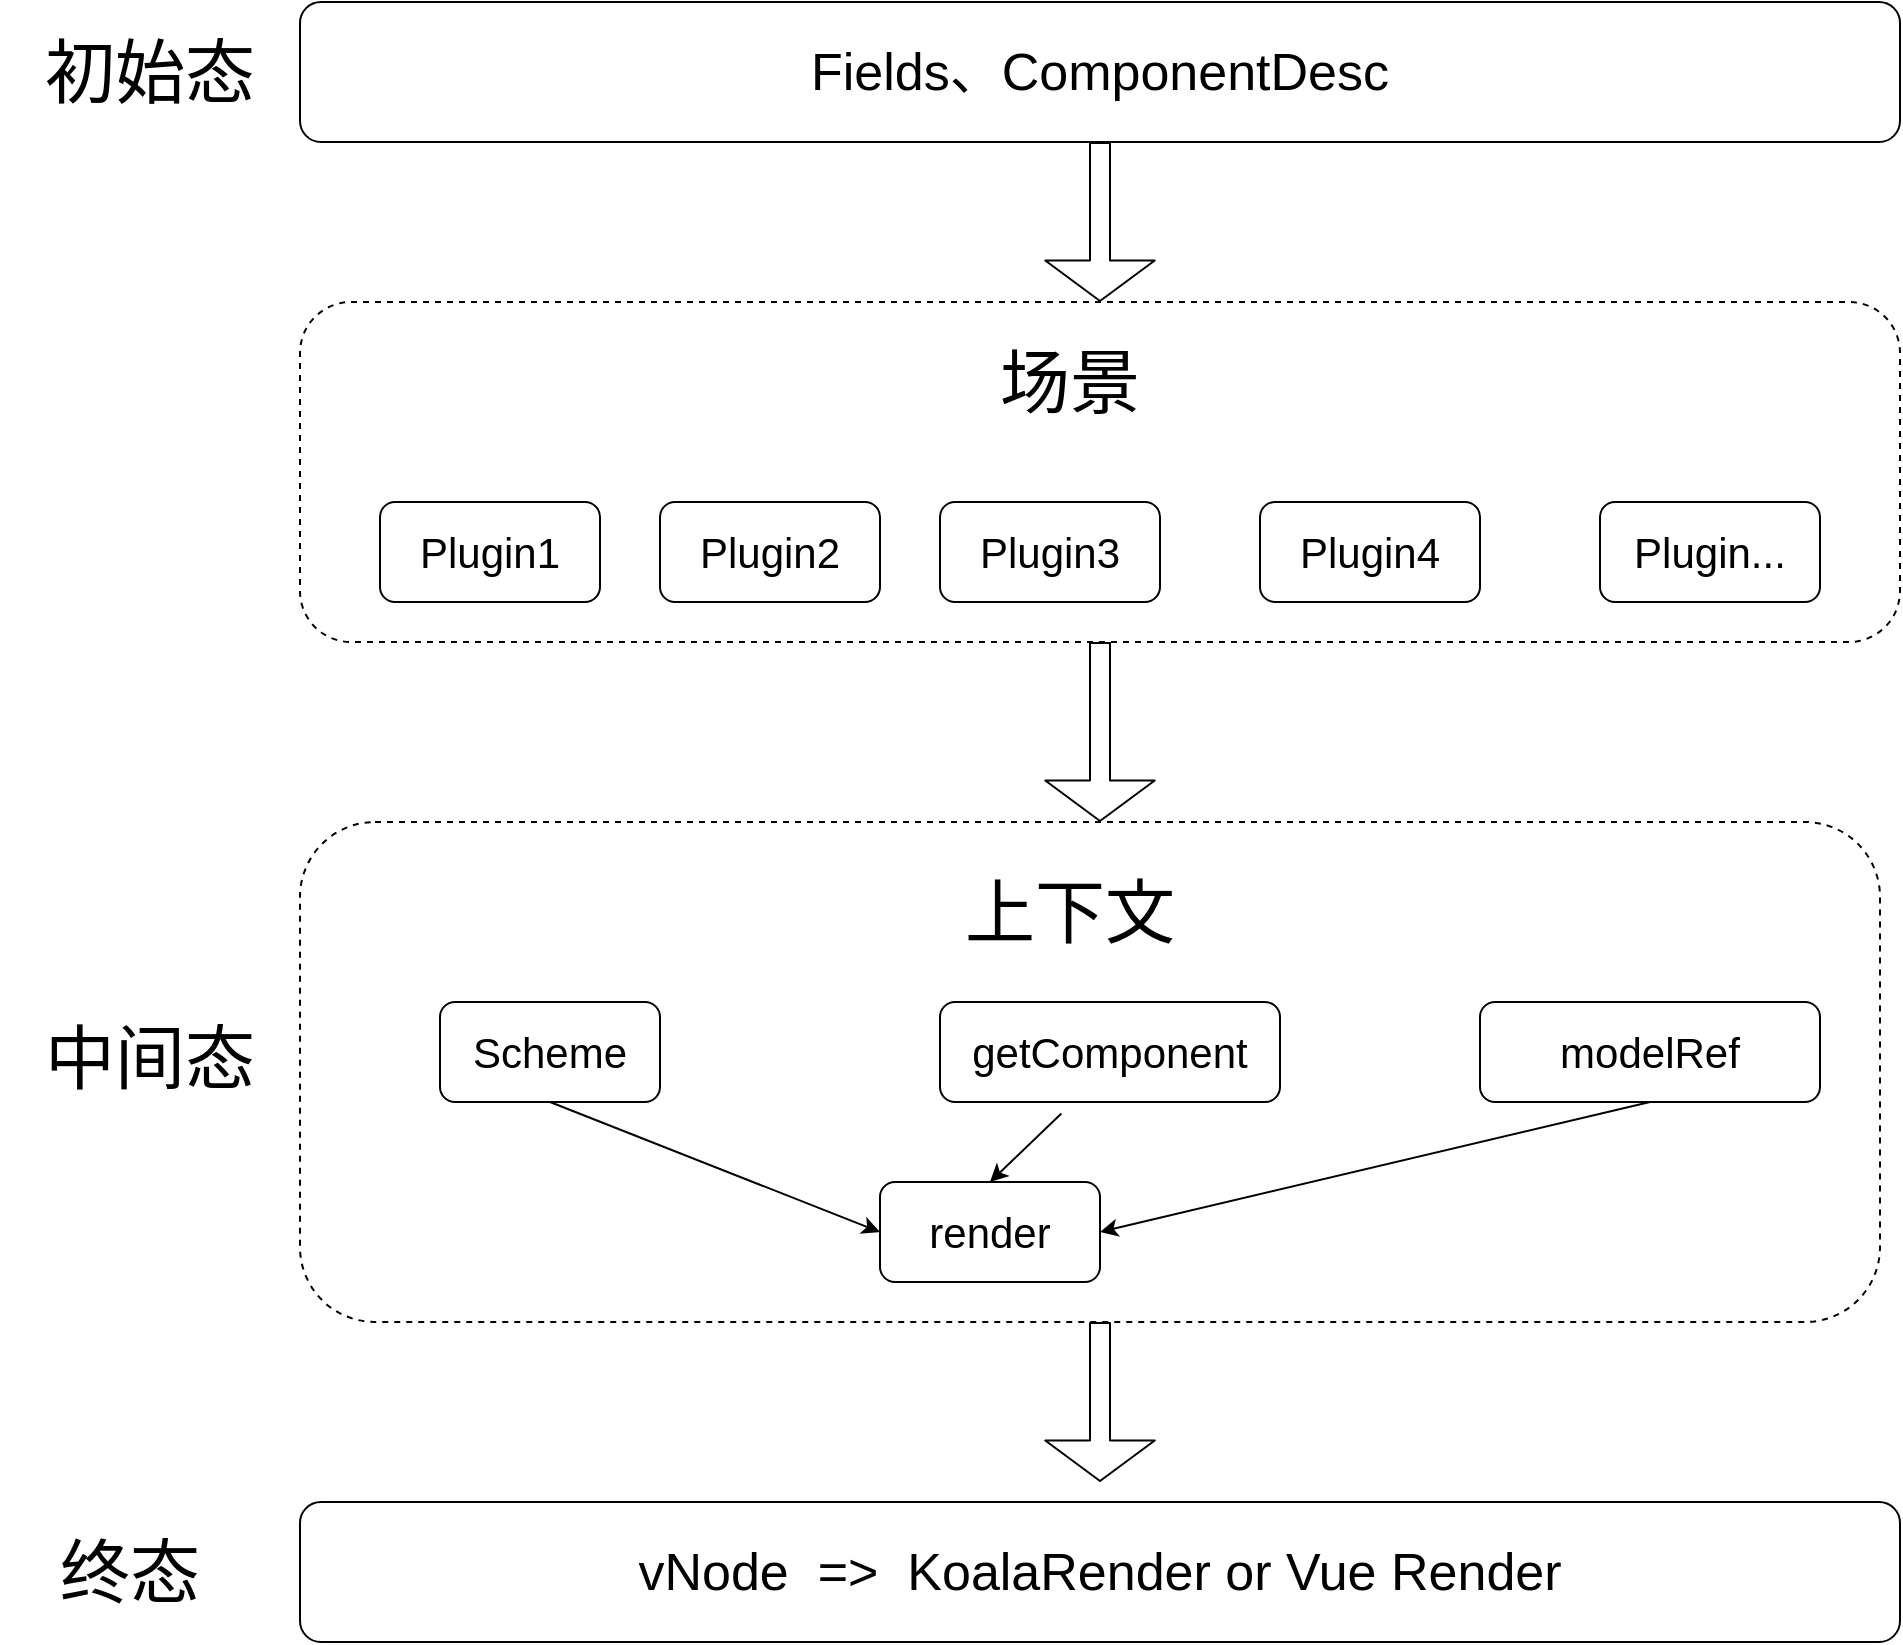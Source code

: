<mxfile>
    <diagram id="ZHnnz-fFuCg1XqXFPC6J" name="原图图">
        <mxGraphModel dx="1386" dy="826" grid="1" gridSize="10" guides="1" tooltips="1" connect="1" arrows="1" fold="1" page="1" pageScale="1" pageWidth="1200" pageHeight="1920" background="none" math="0" shadow="0">
            <root>
                <mxCell id="8EWd1xhJfRFUhPiCfJxK-0"/>
                <mxCell id="8EWd1xhJfRFUhPiCfJxK-1" parent="8EWd1xhJfRFUhPiCfJxK-0"/>
                <mxCell id="DwGz0jpXQfFEOZT0aRM2-9" value="Fields、ComponentDesc" style="rounded=1;whiteSpace=wrap;html=1;fontSize=26;fillColor=none;" parent="8EWd1xhJfRFUhPiCfJxK-1" vertex="1">
                    <mxGeometry x="160" y="160" width="800" height="70" as="geometry"/>
                </mxCell>
                <mxCell id="0" value="" style="rounded=1;whiteSpace=wrap;html=1;fontSize=26;fillColor=none;dashed=1;" parent="8EWd1xhJfRFUhPiCfJxK-1" vertex="1">
                    <mxGeometry x="160" y="570" width="790" height="250" as="geometry"/>
                </mxCell>
                <mxCell id="2" value="" style="rounded=1;whiteSpace=wrap;html=1;fontSize=26;fillColor=none;dashed=1;" parent="8EWd1xhJfRFUhPiCfJxK-1" vertex="1">
                    <mxGeometry x="160" y="310" width="800" height="170" as="geometry"/>
                </mxCell>
                <mxCell id="3" value="Plugin1" style="rounded=1;whiteSpace=wrap;html=1;fontSize=21;fillColor=none;" parent="8EWd1xhJfRFUhPiCfJxK-1" vertex="1">
                    <mxGeometry x="200" y="410" width="110" height="50" as="geometry"/>
                </mxCell>
                <mxCell id="8" value="场景" style="text;html=1;strokeColor=none;fillColor=none;align=center;verticalAlign=middle;whiteSpace=wrap;rounded=0;dashed=1;fontSize=35;" parent="8EWd1xhJfRFUhPiCfJxK-1" vertex="1">
                    <mxGeometry x="500" y="330" width="90" height="40" as="geometry"/>
                </mxCell>
                <mxCell id="9" value="Plugin2" style="rounded=1;whiteSpace=wrap;html=1;fontSize=21;fillColor=none;" parent="8EWd1xhJfRFUhPiCfJxK-1" vertex="1">
                    <mxGeometry x="340" y="410" width="110" height="50" as="geometry"/>
                </mxCell>
                <mxCell id="10" value="Plugin3" style="rounded=1;whiteSpace=wrap;html=1;fontSize=21;fillColor=none;" parent="8EWd1xhJfRFUhPiCfJxK-1" vertex="1">
                    <mxGeometry x="480" y="410" width="110" height="50" as="geometry"/>
                </mxCell>
                <mxCell id="11" value="Plugin4" style="rounded=1;whiteSpace=wrap;html=1;fontSize=21;fillColor=none;" parent="8EWd1xhJfRFUhPiCfJxK-1" vertex="1">
                    <mxGeometry x="640" y="410" width="110" height="50" as="geometry"/>
                </mxCell>
                <mxCell id="12" value="Plugin..." style="rounded=1;whiteSpace=wrap;html=1;fontSize=21;fillColor=none;" parent="8EWd1xhJfRFUhPiCfJxK-1" vertex="1">
                    <mxGeometry x="810" y="410" width="110" height="50" as="geometry"/>
                </mxCell>
                <mxCell id="13" value="上下文" style="text;html=1;strokeColor=none;fillColor=none;align=center;verticalAlign=middle;whiteSpace=wrap;rounded=0;dashed=1;fontSize=35;" parent="8EWd1xhJfRFUhPiCfJxK-1" vertex="1">
                    <mxGeometry x="460" y="590" width="170" height="50" as="geometry"/>
                </mxCell>
                <mxCell id="14" value="Scheme" style="rounded=1;whiteSpace=wrap;html=1;fontSize=21;fillColor=none;" parent="8EWd1xhJfRFUhPiCfJxK-1" vertex="1">
                    <mxGeometry x="230" y="660" width="110" height="50" as="geometry"/>
                </mxCell>
                <mxCell id="15" value="render" style="rounded=1;whiteSpace=wrap;html=1;fontSize=21;fillColor=none;" parent="8EWd1xhJfRFUhPiCfJxK-1" vertex="1">
                    <mxGeometry x="450" y="750" width="110" height="50" as="geometry"/>
                </mxCell>
                <mxCell id="16" value="getComponent" style="rounded=1;whiteSpace=wrap;html=1;fontSize=21;fillColor=none;" parent="8EWd1xhJfRFUhPiCfJxK-1" vertex="1">
                    <mxGeometry x="480" y="660" width="170" height="50" as="geometry"/>
                </mxCell>
                <mxCell id="17" value="modelRef" style="rounded=1;whiteSpace=wrap;html=1;fontSize=21;fillColor=none;" parent="8EWd1xhJfRFUhPiCfJxK-1" vertex="1">
                    <mxGeometry x="750" y="660" width="170" height="50" as="geometry"/>
                </mxCell>
                <mxCell id="19" value="" style="shape=flexArrow;endArrow=classic;html=1;fontSize=35;exitX=0.5;exitY=1;exitDx=0;exitDy=0;endWidth=43.75;endSize=6.412;" parent="8EWd1xhJfRFUhPiCfJxK-1" source="2" edge="1">
                    <mxGeometry width="50" height="50" relative="1" as="geometry">
                        <mxPoint x="560" y="490" as="sourcePoint"/>
                        <mxPoint x="560" y="570" as="targetPoint"/>
                    </mxGeometry>
                </mxCell>
                <mxCell id="20" value="" style="shape=flexArrow;endArrow=classic;html=1;fontSize=35;exitX=0.5;exitY=1;exitDx=0;exitDy=0;endWidth=43.75;endSize=6.412;entryX=0.5;entryY=0;entryDx=0;entryDy=0;" parent="8EWd1xhJfRFUhPiCfJxK-1" source="DwGz0jpXQfFEOZT0aRM2-9" target="2" edge="1">
                    <mxGeometry width="50" height="50" relative="1" as="geometry">
                        <mxPoint x="570" y="490" as="sourcePoint"/>
                        <mxPoint x="730" y="530" as="targetPoint"/>
                    </mxGeometry>
                </mxCell>
                <mxCell id="24" value="" style="endArrow=classic;html=1;fontSize=35;exitX=0.5;exitY=1;exitDx=0;exitDy=0;entryX=0;entryY=0.5;entryDx=0;entryDy=0;" parent="8EWd1xhJfRFUhPiCfJxK-1" source="14" target="15" edge="1">
                    <mxGeometry width="50" height="50" relative="1" as="geometry">
                        <mxPoint x="510" y="800" as="sourcePoint"/>
                        <mxPoint x="560" y="750" as="targetPoint"/>
                    </mxGeometry>
                </mxCell>
                <mxCell id="25" value="" style="endArrow=classic;html=1;fontSize=35;exitX=0.357;exitY=1.115;exitDx=0;exitDy=0;entryX=0.5;entryY=0;entryDx=0;entryDy=0;exitPerimeter=0;" parent="8EWd1xhJfRFUhPiCfJxK-1" source="16" target="15" edge="1">
                    <mxGeometry width="50" height="50" relative="1" as="geometry">
                        <mxPoint x="295" y="730" as="sourcePoint"/>
                        <mxPoint x="460" y="785" as="targetPoint"/>
                    </mxGeometry>
                </mxCell>
                <mxCell id="26" value="" style="endArrow=classic;html=1;fontSize=35;exitX=0.5;exitY=1;exitDx=0;exitDy=0;entryX=1;entryY=0.5;entryDx=0;entryDy=0;" parent="8EWd1xhJfRFUhPiCfJxK-1" source="17" target="15" edge="1">
                    <mxGeometry width="50" height="50" relative="1" as="geometry">
                        <mxPoint x="510" y="800" as="sourcePoint"/>
                        <mxPoint x="560" y="750" as="targetPoint"/>
                    </mxGeometry>
                </mxCell>
                <mxCell id="27" value="vNode&amp;nbsp; =&amp;gt;&amp;nbsp; KoalaRender or Vue Render" style="rounded=1;whiteSpace=wrap;html=1;fontSize=26;fillColor=none;" parent="8EWd1xhJfRFUhPiCfJxK-1" vertex="1">
                    <mxGeometry x="160" y="910" width="800" height="70" as="geometry"/>
                </mxCell>
                <mxCell id="28" value="" style="shape=flexArrow;endArrow=classic;html=1;fontSize=35;exitX=0.5;exitY=1;exitDx=0;exitDy=0;endWidth=43.75;endSize=6.412;entryX=0.5;entryY=0;entryDx=0;entryDy=0;" parent="8EWd1xhJfRFUhPiCfJxK-1" edge="1">
                    <mxGeometry width="50" height="50" relative="1" as="geometry">
                        <mxPoint x="560" y="820" as="sourcePoint"/>
                        <mxPoint x="560" y="900" as="targetPoint"/>
                    </mxGeometry>
                </mxCell>
                <mxCell id="29" value="初始态" style="text;html=1;strokeColor=none;fillColor=none;align=center;verticalAlign=middle;whiteSpace=wrap;rounded=0;dashed=1;fontSize=35;" vertex="1" parent="8EWd1xhJfRFUhPiCfJxK-1">
                    <mxGeometry x="20" y="172.5" width="130" height="45" as="geometry"/>
                </mxCell>
                <mxCell id="30" value="中间态" style="text;html=1;strokeColor=none;fillColor=none;align=center;verticalAlign=middle;whiteSpace=wrap;rounded=0;dashed=1;fontSize=35;" vertex="1" parent="8EWd1xhJfRFUhPiCfJxK-1">
                    <mxGeometry x="20" y="665" width="130" height="45" as="geometry"/>
                </mxCell>
                <mxCell id="31" value="终态" style="text;html=1;strokeColor=none;fillColor=none;align=center;verticalAlign=middle;whiteSpace=wrap;rounded=0;dashed=1;fontSize=35;" vertex="1" parent="8EWd1xhJfRFUhPiCfJxK-1">
                    <mxGeometry x="10" y="922.5" width="130" height="45" as="geometry"/>
                </mxCell>
            </root>
        </mxGraphModel>
    </diagram>
    <diagram id="3PXZXapsKX34Jlx88CwA" name="思维导图">
        <mxGraphModel dx="1148" dy="687" grid="1" gridSize="10" guides="1" tooltips="1" connect="1" arrows="1" fold="1" page="1" pageScale="1" pageWidth="827" pageHeight="1169" math="0" shadow="0">
            <root>
                <mxCell id="0"/>
                <mxCell id="1" parent="0"/>
            </root>
        </mxGraphModel>
    </diagram>
</mxfile>